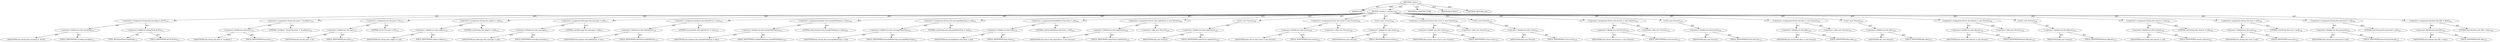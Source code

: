 digraph "&lt;init&gt;" {  
"111669149727" [label = <(METHOD,&lt;init&gt;)> ]
"115964117049" [label = <(PARAM,this)> ]
"25769803860" [label = <(BLOCK,&lt;empty&gt;,&lt;empty&gt;)<SUB>84</SUB>> ]
"30064771477" [label = <(&lt;operator&gt;.assignment,String this.encoding = AUTO)<SUB>110</SUB>> ]
"30064771478" [label = <(&lt;operator&gt;.fieldAccess,this.encoding)<SUB>110</SUB>> ]
"68719477024" [label = <(IDENTIFIER,this,String this.encoding = AUTO)> ]
"55834574975" [label = <(FIELD_IDENTIFIER,encoding,encoding)<SUB>110</SUB>> ]
"30064771479" [label = <(&lt;operator&gt;.fieldAccess,EmailTask.AUTO)<SUB>110</SUB>> ]
"180388626450" [label = <(TYPE_REF,EmailTask,EmailTask)<SUB>110</SUB>> ]
"55834574976" [label = <(FIELD_IDENTIFIER,AUTO,AUTO)<SUB>110</SUB>> ]
"30064771480" [label = <(&lt;operator&gt;.assignment,String this.host = &quot;localhost&quot;)<SUB>112</SUB>> ]
"30064771481" [label = <(&lt;operator&gt;.fieldAccess,this.host)<SUB>112</SUB>> ]
"68719477025" [label = <(IDENTIFIER,this,String this.host = &quot;localhost&quot;)> ]
"55834574977" [label = <(FIELD_IDENTIFIER,host,host)<SUB>112</SUB>> ]
"90194313280" [label = <(LITERAL,&quot;localhost&quot;,String this.host = &quot;localhost&quot;)<SUB>112</SUB>> ]
"30064771482" [label = <(&lt;operator&gt;.assignment,int this.port = 25)<SUB>113</SUB>> ]
"30064771483" [label = <(&lt;operator&gt;.fieldAccess,this.port)<SUB>113</SUB>> ]
"68719477026" [label = <(IDENTIFIER,this,int this.port = 25)> ]
"55834574978" [label = <(FIELD_IDENTIFIER,port,port)<SUB>113</SUB>> ]
"90194313281" [label = <(LITERAL,25,int this.port = 25)<SUB>113</SUB>> ]
"30064771484" [label = <(&lt;operator&gt;.assignment,String this.subject = null)<SUB>115</SUB>> ]
"30064771485" [label = <(&lt;operator&gt;.fieldAccess,this.subject)<SUB>115</SUB>> ]
"68719477027" [label = <(IDENTIFIER,this,String this.subject = null)> ]
"55834574979" [label = <(FIELD_IDENTIFIER,subject,subject)<SUB>115</SUB>> ]
"90194313282" [label = <(LITERAL,null,String this.subject = null)<SUB>115</SUB>> ]
"30064771486" [label = <(&lt;operator&gt;.assignment,Message this.message = null)<SUB>117</SUB>> ]
"30064771487" [label = <(&lt;operator&gt;.fieldAccess,this.message)<SUB>117</SUB>> ]
"68719477028" [label = <(IDENTIFIER,this,Message this.message = null)> ]
"55834574980" [label = <(FIELD_IDENTIFIER,message,message)<SUB>117</SUB>> ]
"90194313283" [label = <(LITERAL,null,Message this.message = null)<SUB>117</SUB>> ]
"30064771488" [label = <(&lt;operator&gt;.assignment,boolean this.failOnError = true)<SUB>119</SUB>> ]
"30064771489" [label = <(&lt;operator&gt;.fieldAccess,this.failOnError)<SUB>119</SUB>> ]
"68719477029" [label = <(IDENTIFIER,this,boolean this.failOnError = true)> ]
"55834574981" [label = <(FIELD_IDENTIFIER,failOnError,failOnError)<SUB>119</SUB>> ]
"90194313284" [label = <(LITERAL,true,boolean this.failOnError = true)<SUB>119</SUB>> ]
"30064771490" [label = <(&lt;operator&gt;.assignment,boolean this.includeFileNames = false)<SUB>120</SUB>> ]
"30064771491" [label = <(&lt;operator&gt;.fieldAccess,this.includeFileNames)<SUB>120</SUB>> ]
"68719477030" [label = <(IDENTIFIER,this,boolean this.includeFileNames = false)> ]
"55834574982" [label = <(FIELD_IDENTIFIER,includeFileNames,includeFileNames)<SUB>120</SUB>> ]
"90194313285" [label = <(LITERAL,false,boolean this.includeFileNames = false)<SUB>120</SUB>> ]
"30064771492" [label = <(&lt;operator&gt;.assignment,String this.messageMimeType = null)<SUB>121</SUB>> ]
"30064771493" [label = <(&lt;operator&gt;.fieldAccess,this.messageMimeType)<SUB>121</SUB>> ]
"68719477031" [label = <(IDENTIFIER,this,String this.messageMimeType = null)> ]
"55834574983" [label = <(FIELD_IDENTIFIER,messageMimeType,messageMimeType)<SUB>121</SUB>> ]
"90194313286" [label = <(LITERAL,null,String this.messageMimeType = null)<SUB>121</SUB>> ]
"30064771494" [label = <(&lt;operator&gt;.assignment,EmailAddress this.from = null)<SUB>124</SUB>> ]
"30064771495" [label = <(&lt;operator&gt;.fieldAccess,this.from)<SUB>124</SUB>> ]
"68719477032" [label = <(IDENTIFIER,this,EmailAddress this.from = null)> ]
"55834574984" [label = <(FIELD_IDENTIFIER,from,from)<SUB>124</SUB>> ]
"90194313287" [label = <(LITERAL,null,EmailAddress this.from = null)<SUB>124</SUB>> ]
"30064771496" [label = <(&lt;operator&gt;.assignment,Vector this.replyToList = new Vector())<SUB>126</SUB>> ]
"30064771497" [label = <(&lt;operator&gt;.fieldAccess,this.replyToList)<SUB>126</SUB>> ]
"68719477033" [label = <(IDENTIFIER,this,Vector this.replyToList = new Vector())> ]
"55834574985" [label = <(FIELD_IDENTIFIER,replyToList,replyToList)<SUB>126</SUB>> ]
"30064771498" [label = <(&lt;operator&gt;.alloc,new Vector())<SUB>126</SUB>> ]
"30064771499" [label = <(&lt;init&gt;,new Vector())<SUB>126</SUB>> ]
"30064771500" [label = <(&lt;operator&gt;.fieldAccess,this.replyToList)<SUB>126</SUB>> ]
"68719477034" [label = <(IDENTIFIER,this,new Vector())> ]
"55834574986" [label = <(FIELD_IDENTIFIER,replyToList,replyToList)<SUB>126</SUB>> ]
"30064771501" [label = <(&lt;operator&gt;.assignment,Vector this.toList = new Vector())<SUB>128</SUB>> ]
"30064771502" [label = <(&lt;operator&gt;.fieldAccess,this.toList)<SUB>128</SUB>> ]
"68719477035" [label = <(IDENTIFIER,this,Vector this.toList = new Vector())> ]
"55834574987" [label = <(FIELD_IDENTIFIER,toList,toList)<SUB>128</SUB>> ]
"30064771503" [label = <(&lt;operator&gt;.alloc,new Vector())<SUB>128</SUB>> ]
"30064771504" [label = <(&lt;init&gt;,new Vector())<SUB>128</SUB>> ]
"30064771505" [label = <(&lt;operator&gt;.fieldAccess,this.toList)<SUB>128</SUB>> ]
"68719477036" [label = <(IDENTIFIER,this,new Vector())> ]
"55834574988" [label = <(FIELD_IDENTIFIER,toList,toList)<SUB>128</SUB>> ]
"30064771506" [label = <(&lt;operator&gt;.assignment,Vector this.ccList = new Vector())<SUB>130</SUB>> ]
"30064771507" [label = <(&lt;operator&gt;.fieldAccess,this.ccList)<SUB>130</SUB>> ]
"68719477037" [label = <(IDENTIFIER,this,Vector this.ccList = new Vector())> ]
"55834574989" [label = <(FIELD_IDENTIFIER,ccList,ccList)<SUB>130</SUB>> ]
"30064771508" [label = <(&lt;operator&gt;.alloc,new Vector())<SUB>130</SUB>> ]
"30064771509" [label = <(&lt;init&gt;,new Vector())<SUB>130</SUB>> ]
"30064771510" [label = <(&lt;operator&gt;.fieldAccess,this.ccList)<SUB>130</SUB>> ]
"68719477038" [label = <(IDENTIFIER,this,new Vector())> ]
"55834574990" [label = <(FIELD_IDENTIFIER,ccList,ccList)<SUB>130</SUB>> ]
"30064771511" [label = <(&lt;operator&gt;.assignment,Vector this.bccList = new Vector())<SUB>132</SUB>> ]
"30064771512" [label = <(&lt;operator&gt;.fieldAccess,this.bccList)<SUB>132</SUB>> ]
"68719477039" [label = <(IDENTIFIER,this,Vector this.bccList = new Vector())> ]
"55834574991" [label = <(FIELD_IDENTIFIER,bccList,bccList)<SUB>132</SUB>> ]
"30064771513" [label = <(&lt;operator&gt;.alloc,new Vector())<SUB>132</SUB>> ]
"30064771514" [label = <(&lt;init&gt;,new Vector())<SUB>132</SUB>> ]
"30064771515" [label = <(&lt;operator&gt;.fieldAccess,this.bccList)<SUB>132</SUB>> ]
"68719477040" [label = <(IDENTIFIER,this,new Vector())> ]
"55834574992" [label = <(FIELD_IDENTIFIER,bccList,bccList)<SUB>132</SUB>> ]
"30064771516" [label = <(&lt;operator&gt;.assignment,Vector this.files = new Vector())<SUB>135</SUB>> ]
"30064771517" [label = <(&lt;operator&gt;.fieldAccess,this.files)<SUB>135</SUB>> ]
"68719477041" [label = <(IDENTIFIER,this,Vector this.files = new Vector())> ]
"55834574993" [label = <(FIELD_IDENTIFIER,files,files)<SUB>135</SUB>> ]
"30064771518" [label = <(&lt;operator&gt;.alloc,new Vector())<SUB>135</SUB>> ]
"30064771519" [label = <(&lt;init&gt;,new Vector())<SUB>135</SUB>> ]
"30064771520" [label = <(&lt;operator&gt;.fieldAccess,this.files)<SUB>135</SUB>> ]
"68719477042" [label = <(IDENTIFIER,this,new Vector())> ]
"55834574994" [label = <(FIELD_IDENTIFIER,files,files)<SUB>135</SUB>> ]
"30064771521" [label = <(&lt;operator&gt;.assignment,Vector this.filesets = new Vector())<SUB>136</SUB>> ]
"30064771522" [label = <(&lt;operator&gt;.fieldAccess,this.filesets)<SUB>136</SUB>> ]
"68719477043" [label = <(IDENTIFIER,this,Vector this.filesets = new Vector())> ]
"55834574995" [label = <(FIELD_IDENTIFIER,filesets,filesets)<SUB>136</SUB>> ]
"30064771523" [label = <(&lt;operator&gt;.alloc,new Vector())<SUB>136</SUB>> ]
"30064771524" [label = <(&lt;init&gt;,new Vector())<SUB>136</SUB>> ]
"30064771525" [label = <(&lt;operator&gt;.fieldAccess,this.filesets)<SUB>136</SUB>> ]
"68719477044" [label = <(IDENTIFIER,this,new Vector())> ]
"55834574996" [label = <(FIELD_IDENTIFIER,filesets,filesets)<SUB>136</SUB>> ]
"30064771526" [label = <(&lt;operator&gt;.assignment,String this.charset = null)<SUB>138</SUB>> ]
"30064771527" [label = <(&lt;operator&gt;.fieldAccess,this.charset)<SUB>138</SUB>> ]
"68719477045" [label = <(IDENTIFIER,this,String this.charset = null)> ]
"55834574997" [label = <(FIELD_IDENTIFIER,charset,charset)<SUB>138</SUB>> ]
"90194313288" [label = <(LITERAL,null,String this.charset = null)<SUB>138</SUB>> ]
"30064771528" [label = <(&lt;operator&gt;.assignment,String this.user = null)<SUB>140</SUB>> ]
"30064771529" [label = <(&lt;operator&gt;.fieldAccess,this.user)<SUB>140</SUB>> ]
"68719477046" [label = <(IDENTIFIER,this,String this.user = null)> ]
"55834574998" [label = <(FIELD_IDENTIFIER,user,user)<SUB>140</SUB>> ]
"90194313289" [label = <(LITERAL,null,String this.user = null)<SUB>140</SUB>> ]
"30064771530" [label = <(&lt;operator&gt;.assignment,String this.password = null)<SUB>142</SUB>> ]
"30064771531" [label = <(&lt;operator&gt;.fieldAccess,this.password)<SUB>142</SUB>> ]
"68719477047" [label = <(IDENTIFIER,this,String this.password = null)> ]
"55834574999" [label = <(FIELD_IDENTIFIER,password,password)<SUB>142</SUB>> ]
"90194313290" [label = <(LITERAL,null,String this.password = null)<SUB>142</SUB>> ]
"30064771532" [label = <(&lt;operator&gt;.assignment,boolean this.SSL = false)<SUB>144</SUB>> ]
"30064771533" [label = <(&lt;operator&gt;.fieldAccess,this.SSL)<SUB>144</SUB>> ]
"68719477048" [label = <(IDENTIFIER,this,boolean this.SSL = false)> ]
"55834575000" [label = <(FIELD_IDENTIFIER,SSL,SSL)<SUB>144</SUB>> ]
"90194313291" [label = <(LITERAL,false,boolean this.SSL = false)<SUB>144</SUB>> ]
"133143986266" [label = <(MODIFIER,CONSTRUCTOR)> ]
"133143986267" [label = <(MODIFIER,PUBLIC)> ]
"128849018911" [label = <(METHOD_RETURN,void)> ]
  "111669149727" -> "115964117049"  [ label = "AST: "] 
  "111669149727" -> "25769803860"  [ label = "AST: "] 
  "111669149727" -> "133143986266"  [ label = "AST: "] 
  "111669149727" -> "133143986267"  [ label = "AST: "] 
  "111669149727" -> "128849018911"  [ label = "AST: "] 
  "25769803860" -> "30064771477"  [ label = "AST: "] 
  "25769803860" -> "30064771480"  [ label = "AST: "] 
  "25769803860" -> "30064771482"  [ label = "AST: "] 
  "25769803860" -> "30064771484"  [ label = "AST: "] 
  "25769803860" -> "30064771486"  [ label = "AST: "] 
  "25769803860" -> "30064771488"  [ label = "AST: "] 
  "25769803860" -> "30064771490"  [ label = "AST: "] 
  "25769803860" -> "30064771492"  [ label = "AST: "] 
  "25769803860" -> "30064771494"  [ label = "AST: "] 
  "25769803860" -> "30064771496"  [ label = "AST: "] 
  "25769803860" -> "30064771499"  [ label = "AST: "] 
  "25769803860" -> "30064771501"  [ label = "AST: "] 
  "25769803860" -> "30064771504"  [ label = "AST: "] 
  "25769803860" -> "30064771506"  [ label = "AST: "] 
  "25769803860" -> "30064771509"  [ label = "AST: "] 
  "25769803860" -> "30064771511"  [ label = "AST: "] 
  "25769803860" -> "30064771514"  [ label = "AST: "] 
  "25769803860" -> "30064771516"  [ label = "AST: "] 
  "25769803860" -> "30064771519"  [ label = "AST: "] 
  "25769803860" -> "30064771521"  [ label = "AST: "] 
  "25769803860" -> "30064771524"  [ label = "AST: "] 
  "25769803860" -> "30064771526"  [ label = "AST: "] 
  "25769803860" -> "30064771528"  [ label = "AST: "] 
  "25769803860" -> "30064771530"  [ label = "AST: "] 
  "25769803860" -> "30064771532"  [ label = "AST: "] 
  "30064771477" -> "30064771478"  [ label = "AST: "] 
  "30064771477" -> "30064771479"  [ label = "AST: "] 
  "30064771478" -> "68719477024"  [ label = "AST: "] 
  "30064771478" -> "55834574975"  [ label = "AST: "] 
  "30064771479" -> "180388626450"  [ label = "AST: "] 
  "30064771479" -> "55834574976"  [ label = "AST: "] 
  "30064771480" -> "30064771481"  [ label = "AST: "] 
  "30064771480" -> "90194313280"  [ label = "AST: "] 
  "30064771481" -> "68719477025"  [ label = "AST: "] 
  "30064771481" -> "55834574977"  [ label = "AST: "] 
  "30064771482" -> "30064771483"  [ label = "AST: "] 
  "30064771482" -> "90194313281"  [ label = "AST: "] 
  "30064771483" -> "68719477026"  [ label = "AST: "] 
  "30064771483" -> "55834574978"  [ label = "AST: "] 
  "30064771484" -> "30064771485"  [ label = "AST: "] 
  "30064771484" -> "90194313282"  [ label = "AST: "] 
  "30064771485" -> "68719477027"  [ label = "AST: "] 
  "30064771485" -> "55834574979"  [ label = "AST: "] 
  "30064771486" -> "30064771487"  [ label = "AST: "] 
  "30064771486" -> "90194313283"  [ label = "AST: "] 
  "30064771487" -> "68719477028"  [ label = "AST: "] 
  "30064771487" -> "55834574980"  [ label = "AST: "] 
  "30064771488" -> "30064771489"  [ label = "AST: "] 
  "30064771488" -> "90194313284"  [ label = "AST: "] 
  "30064771489" -> "68719477029"  [ label = "AST: "] 
  "30064771489" -> "55834574981"  [ label = "AST: "] 
  "30064771490" -> "30064771491"  [ label = "AST: "] 
  "30064771490" -> "90194313285"  [ label = "AST: "] 
  "30064771491" -> "68719477030"  [ label = "AST: "] 
  "30064771491" -> "55834574982"  [ label = "AST: "] 
  "30064771492" -> "30064771493"  [ label = "AST: "] 
  "30064771492" -> "90194313286"  [ label = "AST: "] 
  "30064771493" -> "68719477031"  [ label = "AST: "] 
  "30064771493" -> "55834574983"  [ label = "AST: "] 
  "30064771494" -> "30064771495"  [ label = "AST: "] 
  "30064771494" -> "90194313287"  [ label = "AST: "] 
  "30064771495" -> "68719477032"  [ label = "AST: "] 
  "30064771495" -> "55834574984"  [ label = "AST: "] 
  "30064771496" -> "30064771497"  [ label = "AST: "] 
  "30064771496" -> "30064771498"  [ label = "AST: "] 
  "30064771497" -> "68719477033"  [ label = "AST: "] 
  "30064771497" -> "55834574985"  [ label = "AST: "] 
  "30064771499" -> "30064771500"  [ label = "AST: "] 
  "30064771500" -> "68719477034"  [ label = "AST: "] 
  "30064771500" -> "55834574986"  [ label = "AST: "] 
  "30064771501" -> "30064771502"  [ label = "AST: "] 
  "30064771501" -> "30064771503"  [ label = "AST: "] 
  "30064771502" -> "68719477035"  [ label = "AST: "] 
  "30064771502" -> "55834574987"  [ label = "AST: "] 
  "30064771504" -> "30064771505"  [ label = "AST: "] 
  "30064771505" -> "68719477036"  [ label = "AST: "] 
  "30064771505" -> "55834574988"  [ label = "AST: "] 
  "30064771506" -> "30064771507"  [ label = "AST: "] 
  "30064771506" -> "30064771508"  [ label = "AST: "] 
  "30064771507" -> "68719477037"  [ label = "AST: "] 
  "30064771507" -> "55834574989"  [ label = "AST: "] 
  "30064771509" -> "30064771510"  [ label = "AST: "] 
  "30064771510" -> "68719477038"  [ label = "AST: "] 
  "30064771510" -> "55834574990"  [ label = "AST: "] 
  "30064771511" -> "30064771512"  [ label = "AST: "] 
  "30064771511" -> "30064771513"  [ label = "AST: "] 
  "30064771512" -> "68719477039"  [ label = "AST: "] 
  "30064771512" -> "55834574991"  [ label = "AST: "] 
  "30064771514" -> "30064771515"  [ label = "AST: "] 
  "30064771515" -> "68719477040"  [ label = "AST: "] 
  "30064771515" -> "55834574992"  [ label = "AST: "] 
  "30064771516" -> "30064771517"  [ label = "AST: "] 
  "30064771516" -> "30064771518"  [ label = "AST: "] 
  "30064771517" -> "68719477041"  [ label = "AST: "] 
  "30064771517" -> "55834574993"  [ label = "AST: "] 
  "30064771519" -> "30064771520"  [ label = "AST: "] 
  "30064771520" -> "68719477042"  [ label = "AST: "] 
  "30064771520" -> "55834574994"  [ label = "AST: "] 
  "30064771521" -> "30064771522"  [ label = "AST: "] 
  "30064771521" -> "30064771523"  [ label = "AST: "] 
  "30064771522" -> "68719477043"  [ label = "AST: "] 
  "30064771522" -> "55834574995"  [ label = "AST: "] 
  "30064771524" -> "30064771525"  [ label = "AST: "] 
  "30064771525" -> "68719477044"  [ label = "AST: "] 
  "30064771525" -> "55834574996"  [ label = "AST: "] 
  "30064771526" -> "30064771527"  [ label = "AST: "] 
  "30064771526" -> "90194313288"  [ label = "AST: "] 
  "30064771527" -> "68719477045"  [ label = "AST: "] 
  "30064771527" -> "55834574997"  [ label = "AST: "] 
  "30064771528" -> "30064771529"  [ label = "AST: "] 
  "30064771528" -> "90194313289"  [ label = "AST: "] 
  "30064771529" -> "68719477046"  [ label = "AST: "] 
  "30064771529" -> "55834574998"  [ label = "AST: "] 
  "30064771530" -> "30064771531"  [ label = "AST: "] 
  "30064771530" -> "90194313290"  [ label = "AST: "] 
  "30064771531" -> "68719477047"  [ label = "AST: "] 
  "30064771531" -> "55834574999"  [ label = "AST: "] 
  "30064771532" -> "30064771533"  [ label = "AST: "] 
  "30064771532" -> "90194313291"  [ label = "AST: "] 
  "30064771533" -> "68719477048"  [ label = "AST: "] 
  "30064771533" -> "55834575000"  [ label = "AST: "] 
  "111669149727" -> "115964117049"  [ label = "DDG: "] 
}
